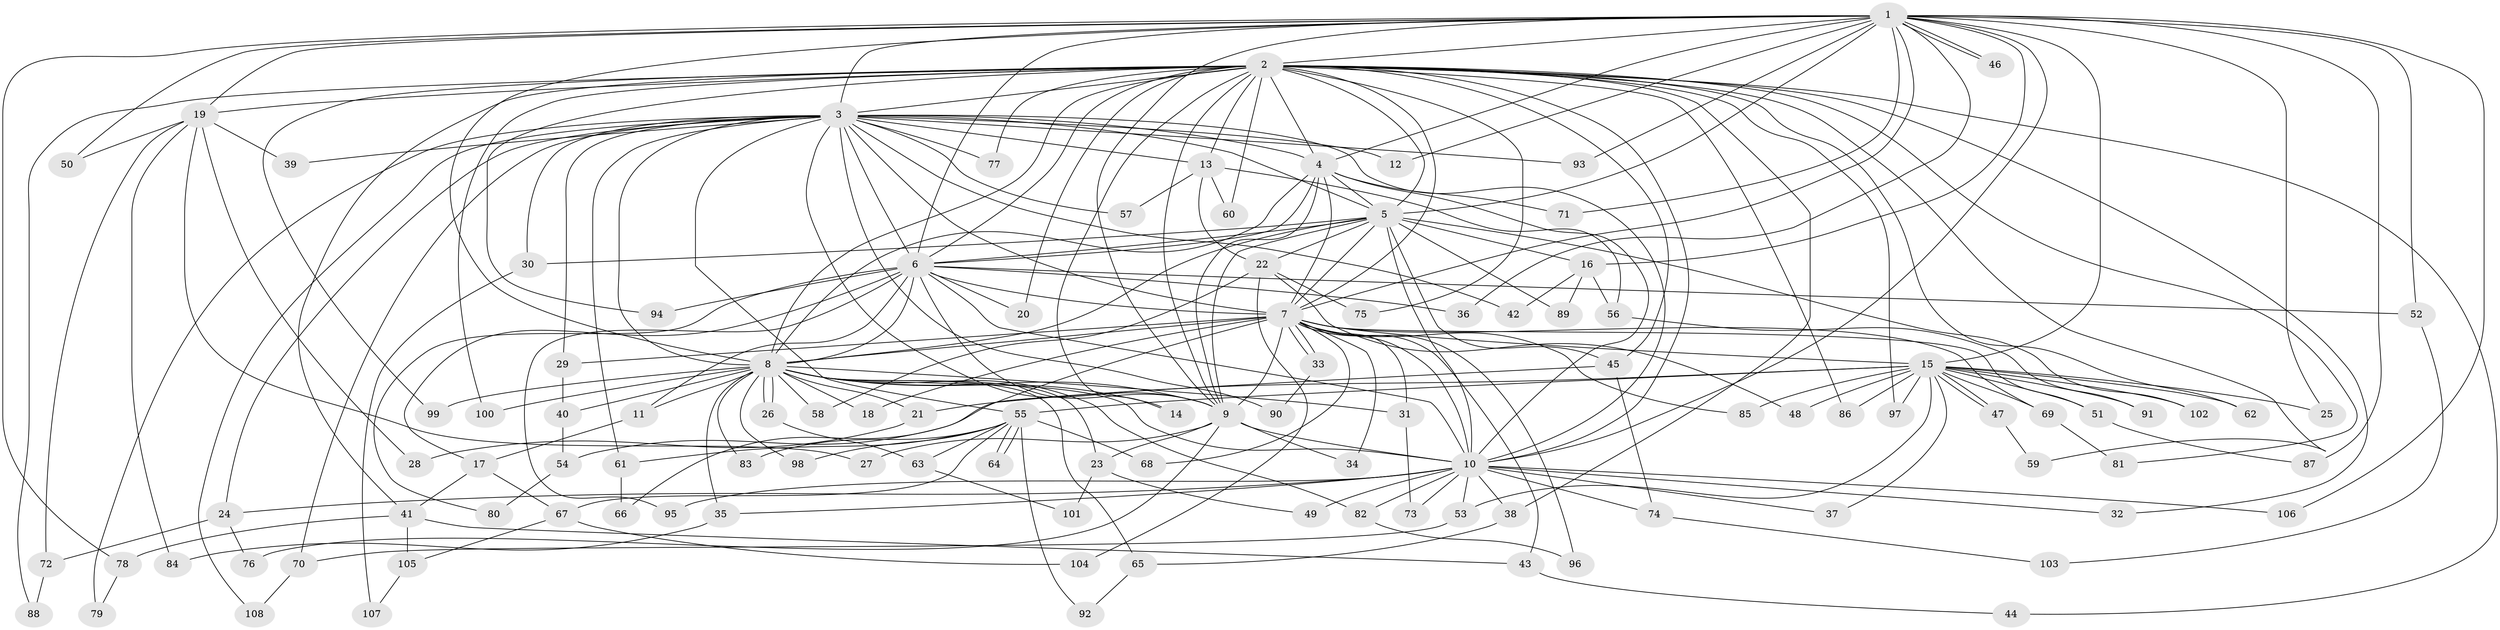 // Generated by graph-tools (version 1.1) at 2025/01/03/09/25 03:01:27]
// undirected, 108 vertices, 241 edges
graph export_dot {
graph [start="1"]
  node [color=gray90,style=filled];
  1;
  2;
  3;
  4;
  5;
  6;
  7;
  8;
  9;
  10;
  11;
  12;
  13;
  14;
  15;
  16;
  17;
  18;
  19;
  20;
  21;
  22;
  23;
  24;
  25;
  26;
  27;
  28;
  29;
  30;
  31;
  32;
  33;
  34;
  35;
  36;
  37;
  38;
  39;
  40;
  41;
  42;
  43;
  44;
  45;
  46;
  47;
  48;
  49;
  50;
  51;
  52;
  53;
  54;
  55;
  56;
  57;
  58;
  59;
  60;
  61;
  62;
  63;
  64;
  65;
  66;
  67;
  68;
  69;
  70;
  71;
  72;
  73;
  74;
  75;
  76;
  77;
  78;
  79;
  80;
  81;
  82;
  83;
  84;
  85;
  86;
  87;
  88;
  89;
  90;
  91;
  92;
  93;
  94;
  95;
  96;
  97;
  98;
  99;
  100;
  101;
  102;
  103;
  104;
  105;
  106;
  107;
  108;
  1 -- 2;
  1 -- 3;
  1 -- 4;
  1 -- 5;
  1 -- 6;
  1 -- 7;
  1 -- 8;
  1 -- 9;
  1 -- 10;
  1 -- 12;
  1 -- 15;
  1 -- 16;
  1 -- 19;
  1 -- 25;
  1 -- 36;
  1 -- 46;
  1 -- 46;
  1 -- 50;
  1 -- 52;
  1 -- 71;
  1 -- 78;
  1 -- 87;
  1 -- 93;
  1 -- 106;
  2 -- 3;
  2 -- 4;
  2 -- 5;
  2 -- 6;
  2 -- 7;
  2 -- 8;
  2 -- 9;
  2 -- 10;
  2 -- 13;
  2 -- 14;
  2 -- 19;
  2 -- 20;
  2 -- 32;
  2 -- 38;
  2 -- 41;
  2 -- 44;
  2 -- 45;
  2 -- 59;
  2 -- 60;
  2 -- 62;
  2 -- 75;
  2 -- 77;
  2 -- 81;
  2 -- 86;
  2 -- 88;
  2 -- 94;
  2 -- 97;
  2 -- 99;
  2 -- 100;
  3 -- 4;
  3 -- 5;
  3 -- 6;
  3 -- 7;
  3 -- 8;
  3 -- 9;
  3 -- 10;
  3 -- 12;
  3 -- 13;
  3 -- 24;
  3 -- 29;
  3 -- 30;
  3 -- 39;
  3 -- 42;
  3 -- 55;
  3 -- 57;
  3 -- 61;
  3 -- 70;
  3 -- 77;
  3 -- 79;
  3 -- 90;
  3 -- 93;
  3 -- 108;
  4 -- 5;
  4 -- 6;
  4 -- 7;
  4 -- 8;
  4 -- 9;
  4 -- 10;
  4 -- 71;
  5 -- 6;
  5 -- 7;
  5 -- 8;
  5 -- 9;
  5 -- 10;
  5 -- 16;
  5 -- 22;
  5 -- 30;
  5 -- 45;
  5 -- 89;
  5 -- 102;
  6 -- 7;
  6 -- 8;
  6 -- 9;
  6 -- 10;
  6 -- 11;
  6 -- 17;
  6 -- 20;
  6 -- 36;
  6 -- 52;
  6 -- 80;
  6 -- 94;
  6 -- 95;
  7 -- 8;
  7 -- 9;
  7 -- 10;
  7 -- 15;
  7 -- 18;
  7 -- 29;
  7 -- 31;
  7 -- 33;
  7 -- 33;
  7 -- 34;
  7 -- 43;
  7 -- 51;
  7 -- 66;
  7 -- 68;
  7 -- 69;
  7 -- 85;
  7 -- 96;
  8 -- 9;
  8 -- 10;
  8 -- 11;
  8 -- 14;
  8 -- 18;
  8 -- 21;
  8 -- 23;
  8 -- 26;
  8 -- 26;
  8 -- 31;
  8 -- 35;
  8 -- 40;
  8 -- 58;
  8 -- 65;
  8 -- 82;
  8 -- 83;
  8 -- 98;
  8 -- 99;
  8 -- 100;
  9 -- 10;
  9 -- 23;
  9 -- 27;
  9 -- 34;
  9 -- 76;
  10 -- 24;
  10 -- 32;
  10 -- 35;
  10 -- 37;
  10 -- 38;
  10 -- 49;
  10 -- 53;
  10 -- 73;
  10 -- 74;
  10 -- 82;
  10 -- 95;
  10 -- 106;
  11 -- 17;
  13 -- 22;
  13 -- 56;
  13 -- 57;
  13 -- 60;
  15 -- 21;
  15 -- 25;
  15 -- 37;
  15 -- 47;
  15 -- 47;
  15 -- 48;
  15 -- 51;
  15 -- 53;
  15 -- 55;
  15 -- 62;
  15 -- 69;
  15 -- 85;
  15 -- 86;
  15 -- 91;
  15 -- 97;
  15 -- 102;
  16 -- 42;
  16 -- 56;
  16 -- 89;
  17 -- 41;
  17 -- 67;
  19 -- 27;
  19 -- 28;
  19 -- 39;
  19 -- 50;
  19 -- 72;
  19 -- 84;
  21 -- 28;
  22 -- 48;
  22 -- 58;
  22 -- 75;
  22 -- 104;
  23 -- 49;
  23 -- 101;
  24 -- 72;
  24 -- 76;
  26 -- 63;
  29 -- 40;
  30 -- 107;
  31 -- 73;
  33 -- 90;
  35 -- 84;
  38 -- 65;
  40 -- 54;
  41 -- 43;
  41 -- 78;
  41 -- 105;
  43 -- 44;
  45 -- 54;
  45 -- 74;
  47 -- 59;
  51 -- 87;
  52 -- 103;
  53 -- 70;
  54 -- 80;
  55 -- 61;
  55 -- 63;
  55 -- 64;
  55 -- 64;
  55 -- 67;
  55 -- 68;
  55 -- 83;
  55 -- 92;
  55 -- 98;
  56 -- 91;
  61 -- 66;
  63 -- 101;
  65 -- 92;
  67 -- 104;
  67 -- 105;
  69 -- 81;
  70 -- 108;
  72 -- 88;
  74 -- 103;
  78 -- 79;
  82 -- 96;
  105 -- 107;
}
